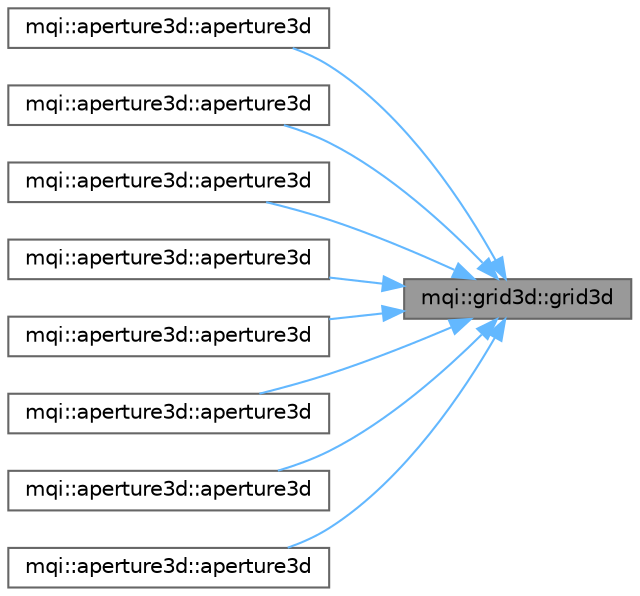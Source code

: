 digraph "mqi::grid3d::grid3d"
{
 // LATEX_PDF_SIZE
  bgcolor="transparent";
  edge [fontname=Helvetica,fontsize=10,labelfontname=Helvetica,labelfontsize=10];
  node [fontname=Helvetica,fontsize=10,shape=box,height=0.2,width=0.4];
  rankdir="RL";
  Node1 [id="Node000001",label="mqi::grid3d::grid3d",height=0.2,width=0.4,color="gray40", fillcolor="grey60", style="filled", fontcolor="black",tooltip="Default constructor."];
  Node1 -> Node2 [id="edge1_Node000001_Node000002",dir="back",color="steelblue1",style="solid",tooltip=" "];
  Node2 [id="Node000002",label="mqi::aperture3d::aperture3d",height=0.2,width=0.4,color="grey40", fillcolor="white", style="filled",URL="$classmqi_1_1aperture3d.html#a11fc10bf93e1ed965a978237c85a9e53",tooltip="Default constructor."];
  Node1 -> Node3 [id="edge2_Node000001_Node000003",dir="back",color="steelblue1",style="solid",tooltip=" "];
  Node3 [id="Node000003",label="mqi::aperture3d::aperture3d",height=0.2,width=0.4,color="grey40", fillcolor="white", style="filled",URL="$classmqi_1_1aperture3d.html#a058cfd70936fab2c7107c15e16111303",tooltip="Constructs a rectilinear grid from arrays of coordinates."];
  Node1 -> Node4 [id="edge3_Node000001_Node000004",dir="back",color="steelblue1",style="solid",tooltip=" "];
  Node4 [id="Node000004",label="mqi::aperture3d::aperture3d",height=0.2,width=0.4,color="grey40", fillcolor="white", style="filled",URL="$classmqi_1_1aperture3d.html#a375c0552dac856c4335ac94fc1eb1e80",tooltip="Constructs an oriented rectilinear grid from coordinate arrays and a rotation matrix."];
  Node1 -> Node5 [id="edge4_Node000001_Node000005",dir="back",color="steelblue1",style="solid",tooltip=" "];
  Node5 [id="Node000005",label="mqi::aperture3d::aperture3d",height=0.2,width=0.4,color="grey40", fillcolor="white", style="filled",URL="$classmqi_1_1aperture3d.html#ad62b04b017b0eba661bdd682e7a3fbf3",tooltip="Constructs an oriented rectilinear grid from coordinate arrays and rotation angles."];
  Node1 -> Node6 [id="edge5_Node000001_Node000006",dir="back",color="steelblue1",style="solid",tooltip=" "];
  Node6 [id="Node000006",label="mqi::aperture3d::aperture3d",height=0.2,width=0.4,color="grey40", fillcolor="white", style="filled",URL="$classmqi_1_1aperture3d.html#a2ef228685ebc5a26fd577c4ae0faa4ee",tooltip="Constructs a rectilinear grid from min/max coordinates and number of steps."];
  Node1 -> Node7 [id="edge6_Node000001_Node000007",dir="back",color="steelblue1",style="solid",tooltip=" "];
  Node7 [id="Node000007",label="mqi::aperture3d::aperture3d",height=0.2,width=0.4,color="grey40", fillcolor="white", style="filled",URL="$classmqi_1_1aperture3d.html#a92ce44dcc090ddcec260f8da1fa8d980",tooltip="Constructs an oriented rectilinear grid with a rotation matrix."];
  Node1 -> Node8 [id="edge7_Node000001_Node000008",dir="back",color="steelblue1",style="solid",tooltip=" "];
  Node8 [id="Node000008",label="mqi::aperture3d::aperture3d",height=0.2,width=0.4,color="grey40", fillcolor="white", style="filled",URL="$classmqi_1_1aperture3d.html#aebc7e425d35cce530e51991645f371db",tooltip="Constructs an oriented rectilinear grid."];
  Node1 -> Node9 [id="edge8_Node000001_Node000009",dir="back",color="steelblue1",style="solid",tooltip=" "];
  Node9 [id="Node000009",label="mqi::aperture3d::aperture3d",height=0.2,width=0.4,color="grey40", fillcolor="white", style="filled",URL="$classmqi_1_1aperture3d.html#a62ae473dd8689634b975a7d94361f1e9",tooltip="Constructs an oriented rectilinear grid with aperture information."];
}

